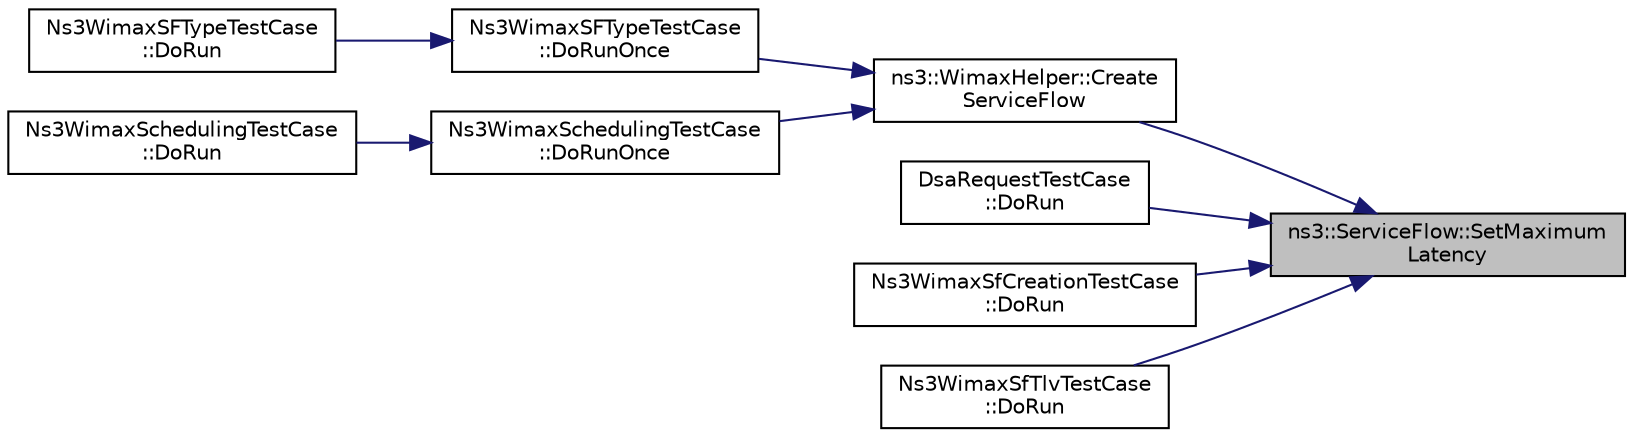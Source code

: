 digraph "ns3::ServiceFlow::SetMaximumLatency"
{
 // LATEX_PDF_SIZE
  edge [fontname="Helvetica",fontsize="10",labelfontname="Helvetica",labelfontsize="10"];
  node [fontname="Helvetica",fontsize="10",shape=record];
  rankdir="RL";
  Node1 [label="ns3::ServiceFlow::SetMaximum\lLatency",height=0.2,width=0.4,color="black", fillcolor="grey75", style="filled", fontcolor="black",tooltip="Set maximum latency."];
  Node1 -> Node2 [dir="back",color="midnightblue",fontsize="10",style="solid",fontname="Helvetica"];
  Node2 [label="ns3::WimaxHelper::Create\lServiceFlow",height=0.2,width=0.4,color="black", fillcolor="white", style="filled",URL="$classns3_1_1_wimax_helper.html#aed0c1ffdcd62234c14965f899efc88c1",tooltip="Creates a transport service flow."];
  Node2 -> Node3 [dir="back",color="midnightblue",fontsize="10",style="solid",fontname="Helvetica"];
  Node3 [label="Ns3WimaxSFTypeTestCase\l::DoRunOnce",height=0.2,width=0.4,color="black", fillcolor="white", style="filled",URL="$class_ns3_wimax_s_f_type_test_case.html#abb7c555fc0a6ff152bf0d47ac567d62d",tooltip="Run once function."];
  Node3 -> Node4 [dir="back",color="midnightblue",fontsize="10",style="solid",fontname="Helvetica"];
  Node4 [label="Ns3WimaxSFTypeTestCase\l::DoRun",height=0.2,width=0.4,color="black", fillcolor="white", style="filled",URL="$class_ns3_wimax_s_f_type_test_case.html#a718e915575ebf4e0f3e90d5330fe6771",tooltip="Implementation to actually run this TestCase."];
  Node2 -> Node5 [dir="back",color="midnightblue",fontsize="10",style="solid",fontname="Helvetica"];
  Node5 [label="Ns3WimaxSchedulingTestCase\l::DoRunOnce",height=0.2,width=0.4,color="black", fillcolor="white", style="filled",URL="$class_ns3_wimax_scheduling_test_case.html#aad78c43ab4763cf03d3da38910f84977",tooltip="Run once function."];
  Node5 -> Node6 [dir="back",color="midnightblue",fontsize="10",style="solid",fontname="Helvetica"];
  Node6 [label="Ns3WimaxSchedulingTestCase\l::DoRun",height=0.2,width=0.4,color="black", fillcolor="white", style="filled",URL="$class_ns3_wimax_scheduling_test_case.html#a4fa22645a5d9c5b1fdde467b522d3d26",tooltip="Implementation to actually run this TestCase."];
  Node1 -> Node7 [dir="back",color="midnightblue",fontsize="10",style="solid",fontname="Helvetica"];
  Node7 [label="DsaRequestTestCase\l::DoRun",height=0.2,width=0.4,color="black", fillcolor="white", style="filled",URL="$class_dsa_request_test_case.html#a03d674bc8be475390afde9769e45199c",tooltip="Implementation to actually run this TestCase."];
  Node1 -> Node8 [dir="back",color="midnightblue",fontsize="10",style="solid",fontname="Helvetica"];
  Node8 [label="Ns3WimaxSfCreationTestCase\l::DoRun",height=0.2,width=0.4,color="black", fillcolor="white", style="filled",URL="$class_ns3_wimax_sf_creation_test_case.html#a423b3bbb2ddf0149546bd74c5d8ffc42",tooltip="Implementation to actually run this TestCase."];
  Node1 -> Node9 [dir="back",color="midnightblue",fontsize="10",style="solid",fontname="Helvetica"];
  Node9 [label="Ns3WimaxSfTlvTestCase\l::DoRun",height=0.2,width=0.4,color="black", fillcolor="white", style="filled",URL="$class_ns3_wimax_sf_tlv_test_case.html#a7133476eea0e8ec72406f996e5990c68",tooltip="Implementation to actually run this TestCase."];
}
